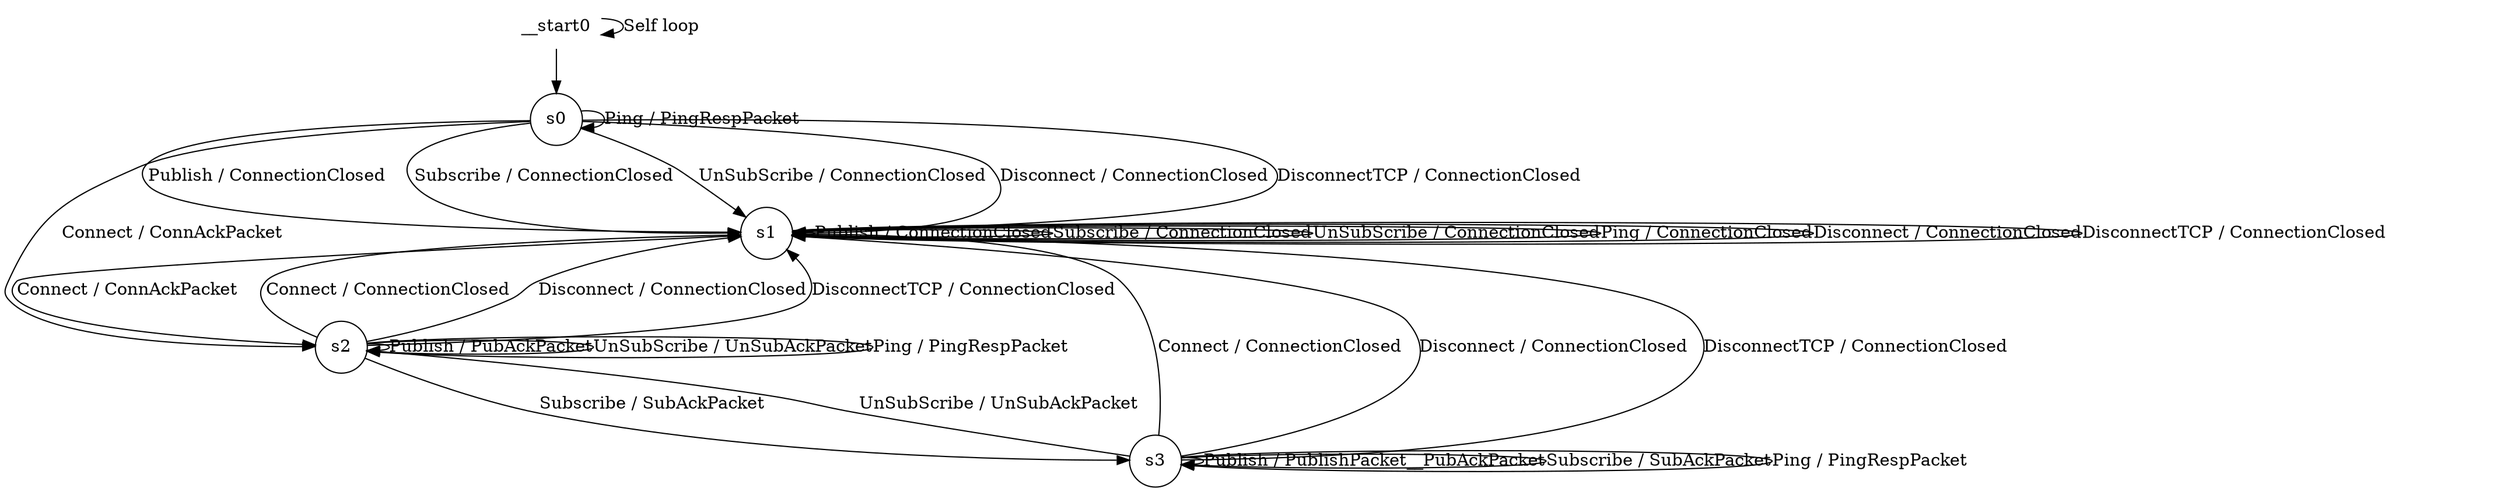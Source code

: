 digraph g {
	graph [name=g];
	__start0	[shape=none];
	__start0 -> __start0	[key=0,
		label="Self loop"];
	s0	[label=s0,
		shape=circle];
	__start0 -> s0	[key=0];
	s0 -> s0	[key=0,
		label="Ping / PingRespPacket"];
	s1	[label=s1,
		shape=circle];
	s0 -> s1	[key=0,
		label="Publish / ConnectionClosed"];
	s0 -> s1	[key=1,
		label="Subscribe / ConnectionClosed"];
	s0 -> s1	[key=2,
		label="UnSubScribe / ConnectionClosed"];
	s0 -> s1	[key=3,
		label="Disconnect / ConnectionClosed"];
	s0 -> s1	[key=4,
		label="DisconnectTCP / ConnectionClosed"];
	s2	[label=s2,
		shape=circle];
	s0 -> s2	[key=0,
		label="Connect / ConnAckPacket"];
	s1 -> s1	[key=0,
		label="Publish / ConnectionClosed"];
	s1 -> s1	[key=1,
		label="Subscribe / ConnectionClosed"];
	s1 -> s1	[key=2,
		label="UnSubScribe / ConnectionClosed"];
	s1 -> s1	[key=3,
		label="Ping / ConnectionClosed"];
	s1 -> s1	[key=4,
		label="Disconnect / ConnectionClosed"];
	s1 -> s1	[key=5,
		label="DisconnectTCP / ConnectionClosed"];
	s1 -> s2	[key=0,
		label="Connect / ConnAckPacket"];
	s2 -> s1	[key=0,
		label="Connect / ConnectionClosed"];
	s2 -> s1	[key=1,
		label="Disconnect / ConnectionClosed"];
	s2 -> s1	[key=2,
		label="DisconnectTCP / ConnectionClosed"];
	s2 -> s2	[key=0,
		label="Publish / PubAckPacket"];
	s2 -> s2	[key=1,
		label="UnSubScribe / UnSubAckPacket"];
	s2 -> s2	[key=2,
		label="Ping / PingRespPacket"];
	s3	[label=s3,
		shape=circle];
	s2 -> s3	[key=0,
		label="Subscribe / SubAckPacket"];
	s3 -> s1	[key=0,
		label="Connect / ConnectionClosed"];
	s3 -> s1	[key=1,
		label="Disconnect / ConnectionClosed"];
	s3 -> s1	[key=2,
		label="DisconnectTCP / ConnectionClosed"];
	s3 -> s2	[key=0,
		label="UnSubScribe / UnSubAckPacket"];
	s3 -> s3	[key=0,
		label="Publish / PublishPacket__PubAckPacket"];
	s3 -> s3	[key=1,
		label="Subscribe / SubAckPacket"];
	s3 -> s3	[key=2,
		label="Ping / PingRespPacket"];
}
